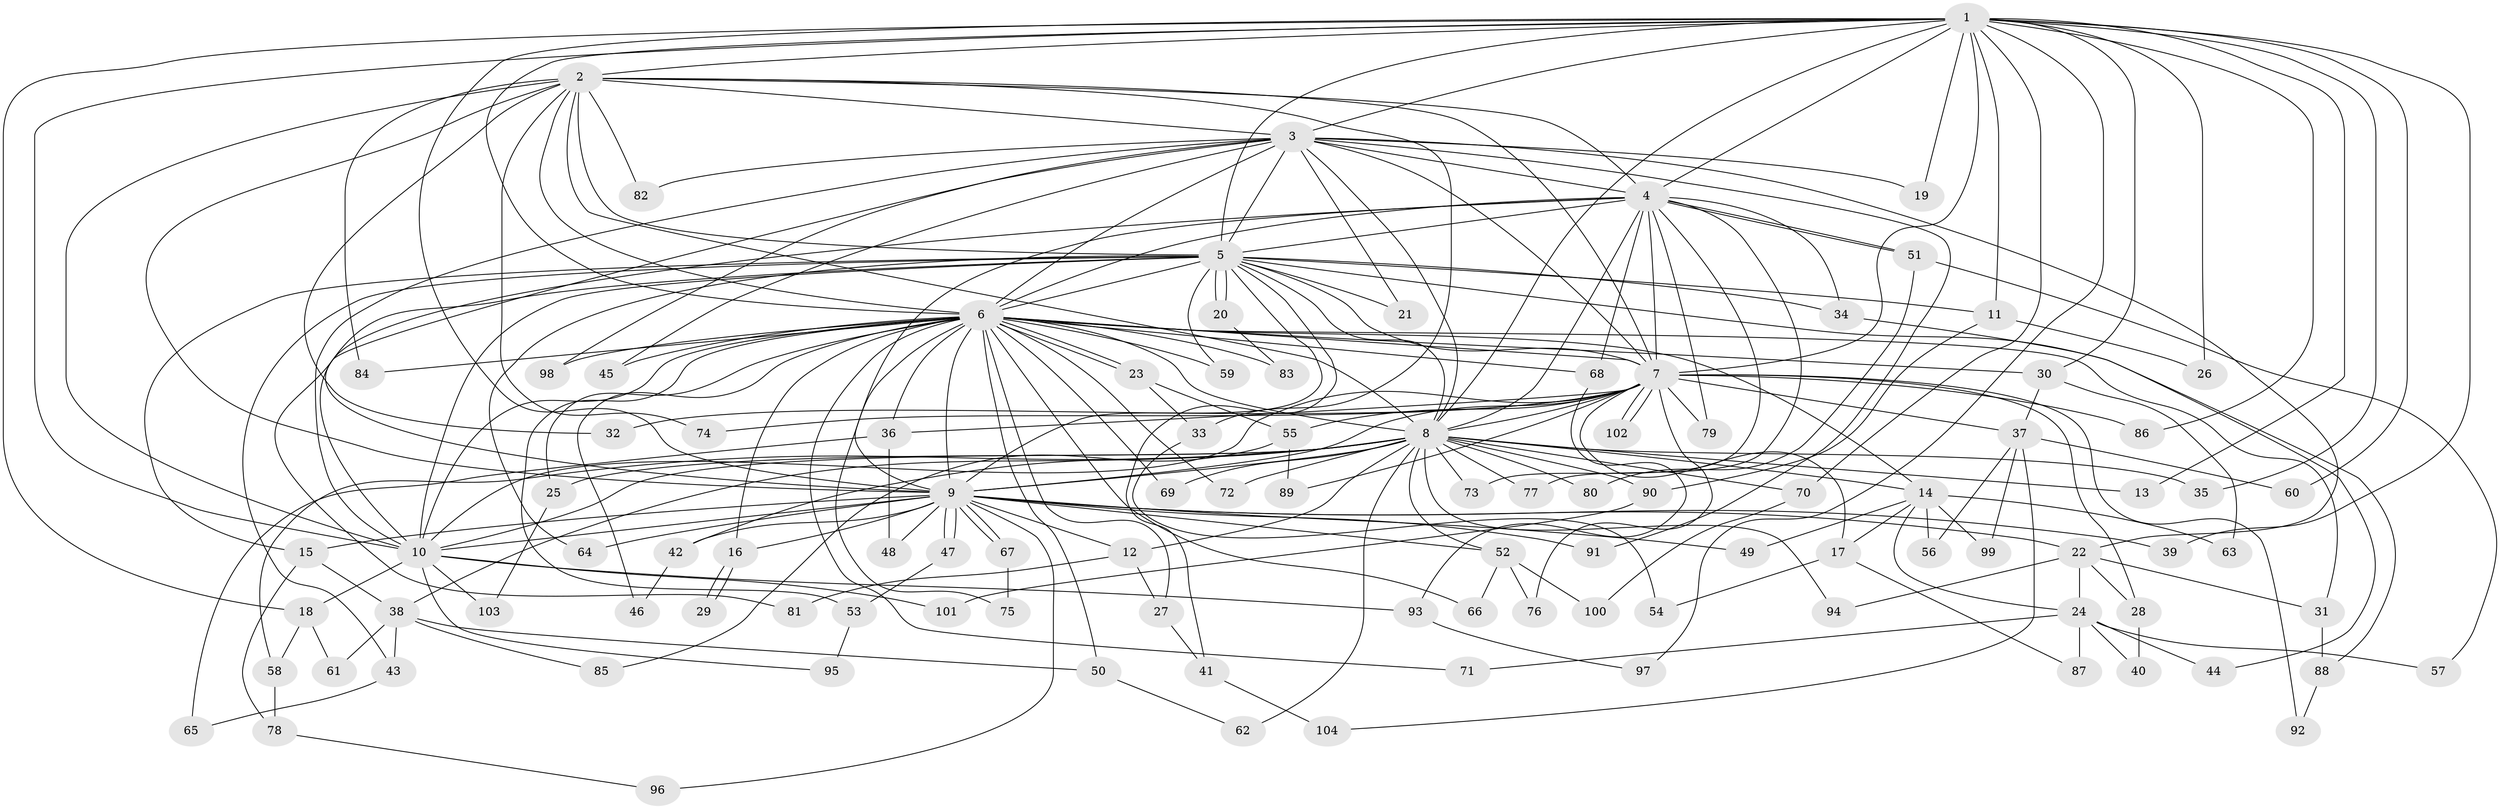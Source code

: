 // coarse degree distribution, {20: 0.02666666666666667, 29: 0.013333333333333334, 32: 0.013333333333333334, 14: 0.013333333333333334, 22: 0.02666666666666667, 11: 0.013333333333333334, 4: 0.10666666666666667, 2: 0.48, 8: 0.013333333333333334, 3: 0.2, 7: 0.02666666666666667, 1: 0.02666666666666667, 6: 0.02666666666666667, 5: 0.013333333333333334}
// Generated by graph-tools (version 1.1) at 2025/41/03/06/25 10:41:33]
// undirected, 104 vertices, 233 edges
graph export_dot {
graph [start="1"]
  node [color=gray90,style=filled];
  1;
  2;
  3;
  4;
  5;
  6;
  7;
  8;
  9;
  10;
  11;
  12;
  13;
  14;
  15;
  16;
  17;
  18;
  19;
  20;
  21;
  22;
  23;
  24;
  25;
  26;
  27;
  28;
  29;
  30;
  31;
  32;
  33;
  34;
  35;
  36;
  37;
  38;
  39;
  40;
  41;
  42;
  43;
  44;
  45;
  46;
  47;
  48;
  49;
  50;
  51;
  52;
  53;
  54;
  55;
  56;
  57;
  58;
  59;
  60;
  61;
  62;
  63;
  64;
  65;
  66;
  67;
  68;
  69;
  70;
  71;
  72;
  73;
  74;
  75;
  76;
  77;
  78;
  79;
  80;
  81;
  82;
  83;
  84;
  85;
  86;
  87;
  88;
  89;
  90;
  91;
  92;
  93;
  94;
  95;
  96;
  97;
  98;
  99;
  100;
  101;
  102;
  103;
  104;
  1 -- 2;
  1 -- 3;
  1 -- 4;
  1 -- 5;
  1 -- 6;
  1 -- 7;
  1 -- 8;
  1 -- 9;
  1 -- 10;
  1 -- 11;
  1 -- 13;
  1 -- 18;
  1 -- 19;
  1 -- 26;
  1 -- 30;
  1 -- 35;
  1 -- 39;
  1 -- 60;
  1 -- 70;
  1 -- 86;
  1 -- 97;
  2 -- 3;
  2 -- 4;
  2 -- 5;
  2 -- 6;
  2 -- 7;
  2 -- 8;
  2 -- 9;
  2 -- 10;
  2 -- 32;
  2 -- 33;
  2 -- 74;
  2 -- 82;
  2 -- 84;
  3 -- 4;
  3 -- 5;
  3 -- 6;
  3 -- 7;
  3 -- 8;
  3 -- 9;
  3 -- 10;
  3 -- 19;
  3 -- 21;
  3 -- 22;
  3 -- 45;
  3 -- 82;
  3 -- 91;
  3 -- 98;
  4 -- 5;
  4 -- 6;
  4 -- 7;
  4 -- 8;
  4 -- 9;
  4 -- 10;
  4 -- 34;
  4 -- 51;
  4 -- 51;
  4 -- 68;
  4 -- 73;
  4 -- 77;
  4 -- 79;
  5 -- 6;
  5 -- 7;
  5 -- 8;
  5 -- 9;
  5 -- 10;
  5 -- 11;
  5 -- 15;
  5 -- 20;
  5 -- 20;
  5 -- 21;
  5 -- 34;
  5 -- 41;
  5 -- 43;
  5 -- 59;
  5 -- 64;
  5 -- 81;
  5 -- 88;
  6 -- 7;
  6 -- 8;
  6 -- 9;
  6 -- 10;
  6 -- 14;
  6 -- 16;
  6 -- 23;
  6 -- 23;
  6 -- 25;
  6 -- 27;
  6 -- 30;
  6 -- 31;
  6 -- 36;
  6 -- 45;
  6 -- 46;
  6 -- 50;
  6 -- 53;
  6 -- 59;
  6 -- 66;
  6 -- 68;
  6 -- 69;
  6 -- 71;
  6 -- 72;
  6 -- 75;
  6 -- 83;
  6 -- 84;
  6 -- 98;
  7 -- 8;
  7 -- 9;
  7 -- 10;
  7 -- 17;
  7 -- 28;
  7 -- 32;
  7 -- 36;
  7 -- 37;
  7 -- 55;
  7 -- 74;
  7 -- 76;
  7 -- 79;
  7 -- 86;
  7 -- 89;
  7 -- 92;
  7 -- 102;
  7 -- 102;
  8 -- 9;
  8 -- 10;
  8 -- 12;
  8 -- 13;
  8 -- 14;
  8 -- 25;
  8 -- 35;
  8 -- 38;
  8 -- 42;
  8 -- 52;
  8 -- 58;
  8 -- 62;
  8 -- 69;
  8 -- 70;
  8 -- 72;
  8 -- 73;
  8 -- 77;
  8 -- 80;
  8 -- 90;
  8 -- 94;
  9 -- 10;
  9 -- 12;
  9 -- 15;
  9 -- 16;
  9 -- 22;
  9 -- 39;
  9 -- 42;
  9 -- 47;
  9 -- 47;
  9 -- 48;
  9 -- 49;
  9 -- 52;
  9 -- 64;
  9 -- 67;
  9 -- 67;
  9 -- 91;
  9 -- 96;
  10 -- 18;
  10 -- 93;
  10 -- 95;
  10 -- 101;
  10 -- 103;
  11 -- 26;
  11 -- 90;
  12 -- 27;
  12 -- 81;
  14 -- 17;
  14 -- 24;
  14 -- 49;
  14 -- 56;
  14 -- 63;
  14 -- 99;
  15 -- 38;
  15 -- 78;
  16 -- 29;
  16 -- 29;
  17 -- 54;
  17 -- 87;
  18 -- 58;
  18 -- 61;
  20 -- 83;
  22 -- 24;
  22 -- 28;
  22 -- 31;
  22 -- 94;
  23 -- 33;
  23 -- 55;
  24 -- 40;
  24 -- 44;
  24 -- 57;
  24 -- 71;
  24 -- 87;
  25 -- 103;
  27 -- 41;
  28 -- 40;
  30 -- 37;
  30 -- 63;
  31 -- 88;
  33 -- 54;
  34 -- 44;
  36 -- 48;
  36 -- 65;
  37 -- 56;
  37 -- 60;
  37 -- 99;
  37 -- 104;
  38 -- 43;
  38 -- 50;
  38 -- 61;
  38 -- 85;
  41 -- 104;
  42 -- 46;
  43 -- 65;
  47 -- 53;
  50 -- 62;
  51 -- 57;
  51 -- 80;
  52 -- 66;
  52 -- 76;
  52 -- 100;
  53 -- 95;
  55 -- 85;
  55 -- 89;
  58 -- 78;
  67 -- 75;
  68 -- 93;
  70 -- 100;
  78 -- 96;
  88 -- 92;
  90 -- 101;
  93 -- 97;
}
